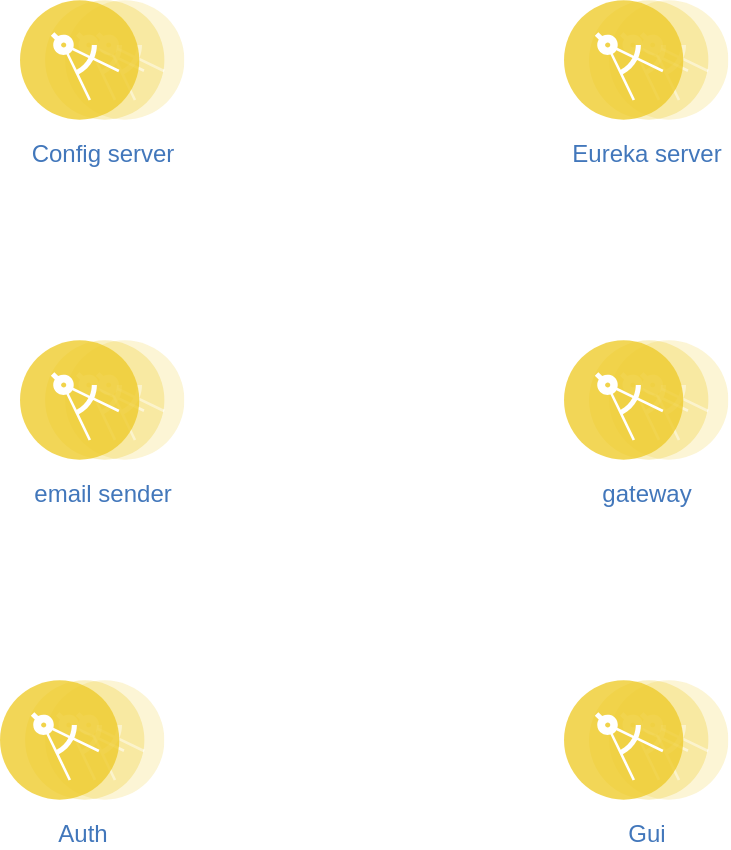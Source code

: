 <mxfile version="13.7.0" type="github">
  <diagram id="GrUaVcMlBX8kDsU4qA1S" name="Page-1">
    <mxGraphModel dx="460" dy="794" grid="1" gridSize="10" guides="1" tooltips="1" connect="1" arrows="1" fold="1" page="1" pageScale="1" pageWidth="827" pageHeight="1169" math="0" shadow="0">
      <root>
        <mxCell id="0" />
        <mxCell id="1" parent="0" />
        <mxCell id="40jVzZHvnFrucoZg_dZK-1" value="Config server" style="aspect=fixed;perimeter=ellipsePerimeter;html=1;align=center;shadow=0;dashed=0;fontColor=#4277BB;labelBackgroundColor=#ffffff;fontSize=12;spacingTop=3;image;image=img/lib/ibm/applications/microservice.svg;" vertex="1" parent="1">
          <mxGeometry x="100" y="110" width="82.2" height="60" as="geometry" />
        </mxCell>
        <mxCell id="40jVzZHvnFrucoZg_dZK-2" value="Eureka server" style="aspect=fixed;perimeter=ellipsePerimeter;html=1;align=center;shadow=0;dashed=0;fontColor=#4277BB;labelBackgroundColor=#ffffff;fontSize=12;spacingTop=3;image;image=img/lib/ibm/applications/microservice.svg;" vertex="1" parent="1">
          <mxGeometry x="372" y="110" width="82.2" height="60" as="geometry" />
        </mxCell>
        <mxCell id="40jVzZHvnFrucoZg_dZK-4" value="email sender" style="aspect=fixed;perimeter=ellipsePerimeter;html=1;align=center;shadow=0;dashed=0;fontColor=#4277BB;labelBackgroundColor=#ffffff;fontSize=12;spacingTop=3;image;image=img/lib/ibm/applications/microservice.svg;" vertex="1" parent="1">
          <mxGeometry x="100" y="280" width="82.2" height="60" as="geometry" />
        </mxCell>
        <mxCell id="40jVzZHvnFrucoZg_dZK-5" value="gateway" style="aspect=fixed;perimeter=ellipsePerimeter;html=1;align=center;shadow=0;dashed=0;fontColor=#4277BB;labelBackgroundColor=#ffffff;fontSize=12;spacingTop=3;image;image=img/lib/ibm/applications/microservice.svg;" vertex="1" parent="1">
          <mxGeometry x="372" y="280" width="82.2" height="60" as="geometry" />
        </mxCell>
        <mxCell id="40jVzZHvnFrucoZg_dZK-6" value="Auth" style="aspect=fixed;perimeter=ellipsePerimeter;html=1;align=center;shadow=0;dashed=0;fontColor=#4277BB;labelBackgroundColor=#ffffff;fontSize=12;spacingTop=3;image;image=img/lib/ibm/applications/microservice.svg;" vertex="1" parent="1">
          <mxGeometry x="90" y="450" width="82.2" height="60" as="geometry" />
        </mxCell>
        <mxCell id="40jVzZHvnFrucoZg_dZK-7" value="Gui" style="aspect=fixed;perimeter=ellipsePerimeter;html=1;align=center;shadow=0;dashed=0;fontColor=#4277BB;labelBackgroundColor=#ffffff;fontSize=12;spacingTop=3;image;image=img/lib/ibm/applications/microservice.svg;" vertex="1" parent="1">
          <mxGeometry x="372" y="450" width="82.2" height="60" as="geometry" />
        </mxCell>
      </root>
    </mxGraphModel>
  </diagram>
</mxfile>
